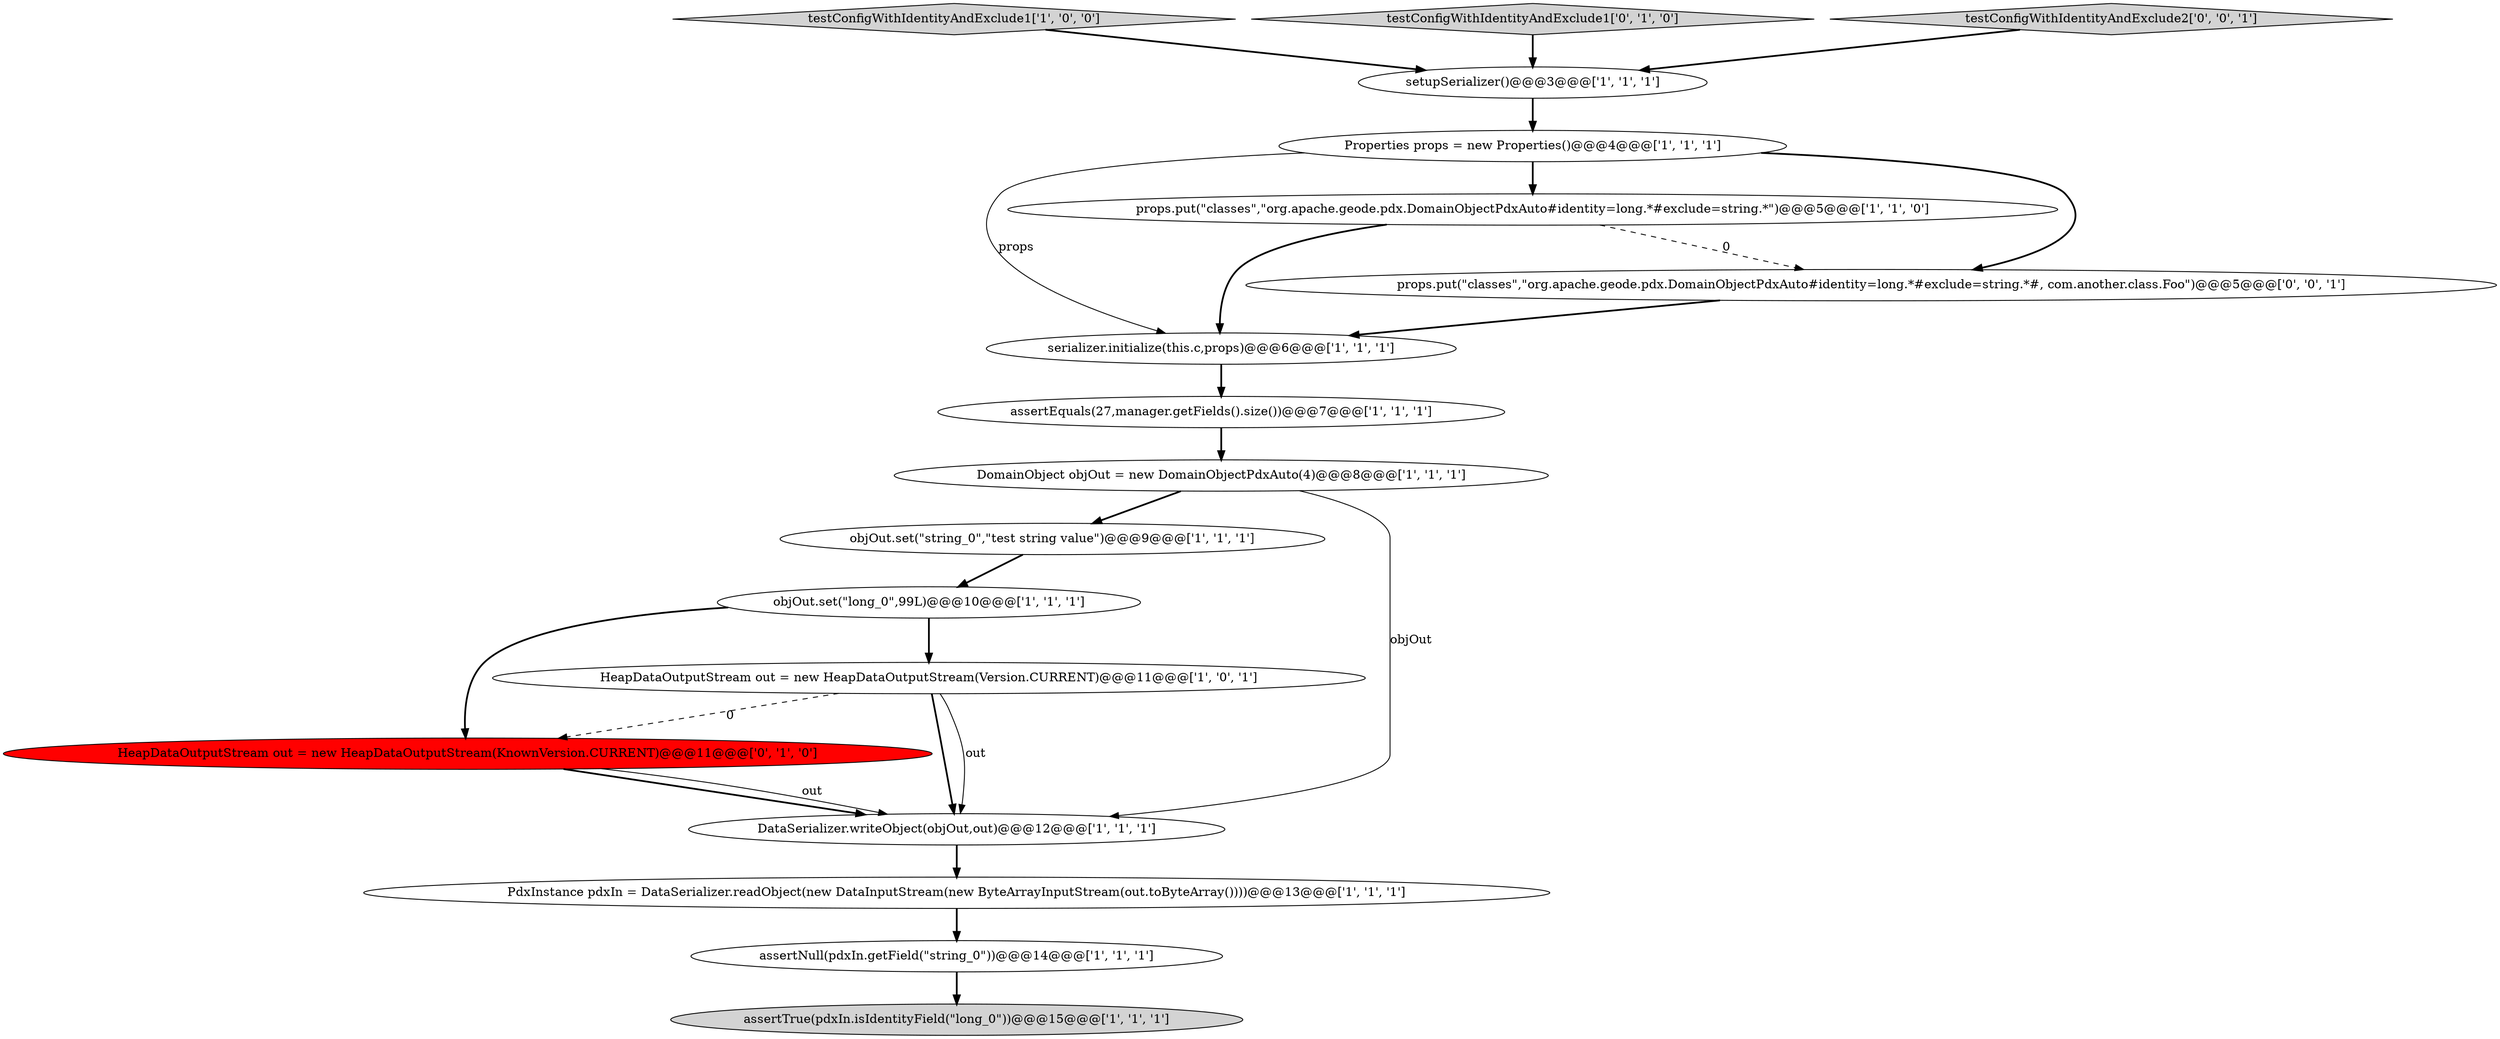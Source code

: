 digraph {
9 [style = filled, label = "assertEquals(27,manager.getFields().size())@@@7@@@['1', '1', '1']", fillcolor = white, shape = ellipse image = "AAA0AAABBB1BBB"];
3 [style = filled, label = "setupSerializer()@@@3@@@['1', '1', '1']", fillcolor = white, shape = ellipse image = "AAA0AAABBB1BBB"];
8 [style = filled, label = "testConfigWithIdentityAndExclude1['1', '0', '0']", fillcolor = lightgray, shape = diamond image = "AAA0AAABBB1BBB"];
12 [style = filled, label = "serializer.initialize(this.c,props)@@@6@@@['1', '1', '1']", fillcolor = white, shape = ellipse image = "AAA0AAABBB1BBB"];
10 [style = filled, label = "objOut.set(\"long_0\",99L)@@@10@@@['1', '1', '1']", fillcolor = white, shape = ellipse image = "AAA0AAABBB1BBB"];
14 [style = filled, label = "testConfigWithIdentityAndExclude1['0', '1', '0']", fillcolor = lightgray, shape = diamond image = "AAA0AAABBB2BBB"];
15 [style = filled, label = "HeapDataOutputStream out = new HeapDataOutputStream(KnownVersion.CURRENT)@@@11@@@['0', '1', '0']", fillcolor = red, shape = ellipse image = "AAA1AAABBB2BBB"];
17 [style = filled, label = "testConfigWithIdentityAndExclude2['0', '0', '1']", fillcolor = lightgray, shape = diamond image = "AAA0AAABBB3BBB"];
1 [style = filled, label = "props.put(\"classes\",\"org.apache.geode.pdx.DomainObjectPdxAuto#identity=long.*#exclude=string.*\")@@@5@@@['1', '1', '0']", fillcolor = white, shape = ellipse image = "AAA0AAABBB1BBB"];
0 [style = filled, label = "objOut.set(\"string_0\",\"test string value\")@@@9@@@['1', '1', '1']", fillcolor = white, shape = ellipse image = "AAA0AAABBB1BBB"];
11 [style = filled, label = "DataSerializer.writeObject(objOut,out)@@@12@@@['1', '1', '1']", fillcolor = white, shape = ellipse image = "AAA0AAABBB1BBB"];
13 [style = filled, label = "DomainObject objOut = new DomainObjectPdxAuto(4)@@@8@@@['1', '1', '1']", fillcolor = white, shape = ellipse image = "AAA0AAABBB1BBB"];
6 [style = filled, label = "assertTrue(pdxIn.isIdentityField(\"long_0\"))@@@15@@@['1', '1', '1']", fillcolor = lightgray, shape = ellipse image = "AAA0AAABBB1BBB"];
16 [style = filled, label = "props.put(\"classes\",\"org.apache.geode.pdx.DomainObjectPdxAuto#identity=long.*#exclude=string.*#, com.another.class.Foo\")@@@5@@@['0', '0', '1']", fillcolor = white, shape = ellipse image = "AAA0AAABBB3BBB"];
5 [style = filled, label = "PdxInstance pdxIn = DataSerializer.readObject(new DataInputStream(new ByteArrayInputStream(out.toByteArray())))@@@13@@@['1', '1', '1']", fillcolor = white, shape = ellipse image = "AAA0AAABBB1BBB"];
4 [style = filled, label = "Properties props = new Properties()@@@4@@@['1', '1', '1']", fillcolor = white, shape = ellipse image = "AAA0AAABBB1BBB"];
7 [style = filled, label = "HeapDataOutputStream out = new HeapDataOutputStream(Version.CURRENT)@@@11@@@['1', '0', '1']", fillcolor = white, shape = ellipse image = "AAA0AAABBB1BBB"];
2 [style = filled, label = "assertNull(pdxIn.getField(\"string_0\"))@@@14@@@['1', '1', '1']", fillcolor = white, shape = ellipse image = "AAA0AAABBB1BBB"];
14->3 [style = bold, label=""];
4->12 [style = solid, label="props"];
7->11 [style = bold, label=""];
10->15 [style = bold, label=""];
2->6 [style = bold, label=""];
8->3 [style = bold, label=""];
7->11 [style = solid, label="out"];
12->9 [style = bold, label=""];
3->4 [style = bold, label=""];
10->7 [style = bold, label=""];
11->5 [style = bold, label=""];
5->2 [style = bold, label=""];
0->10 [style = bold, label=""];
15->11 [style = bold, label=""];
1->16 [style = dashed, label="0"];
1->12 [style = bold, label=""];
17->3 [style = bold, label=""];
7->15 [style = dashed, label="0"];
13->11 [style = solid, label="objOut"];
4->1 [style = bold, label=""];
15->11 [style = solid, label="out"];
16->12 [style = bold, label=""];
4->16 [style = bold, label=""];
13->0 [style = bold, label=""];
9->13 [style = bold, label=""];
}
